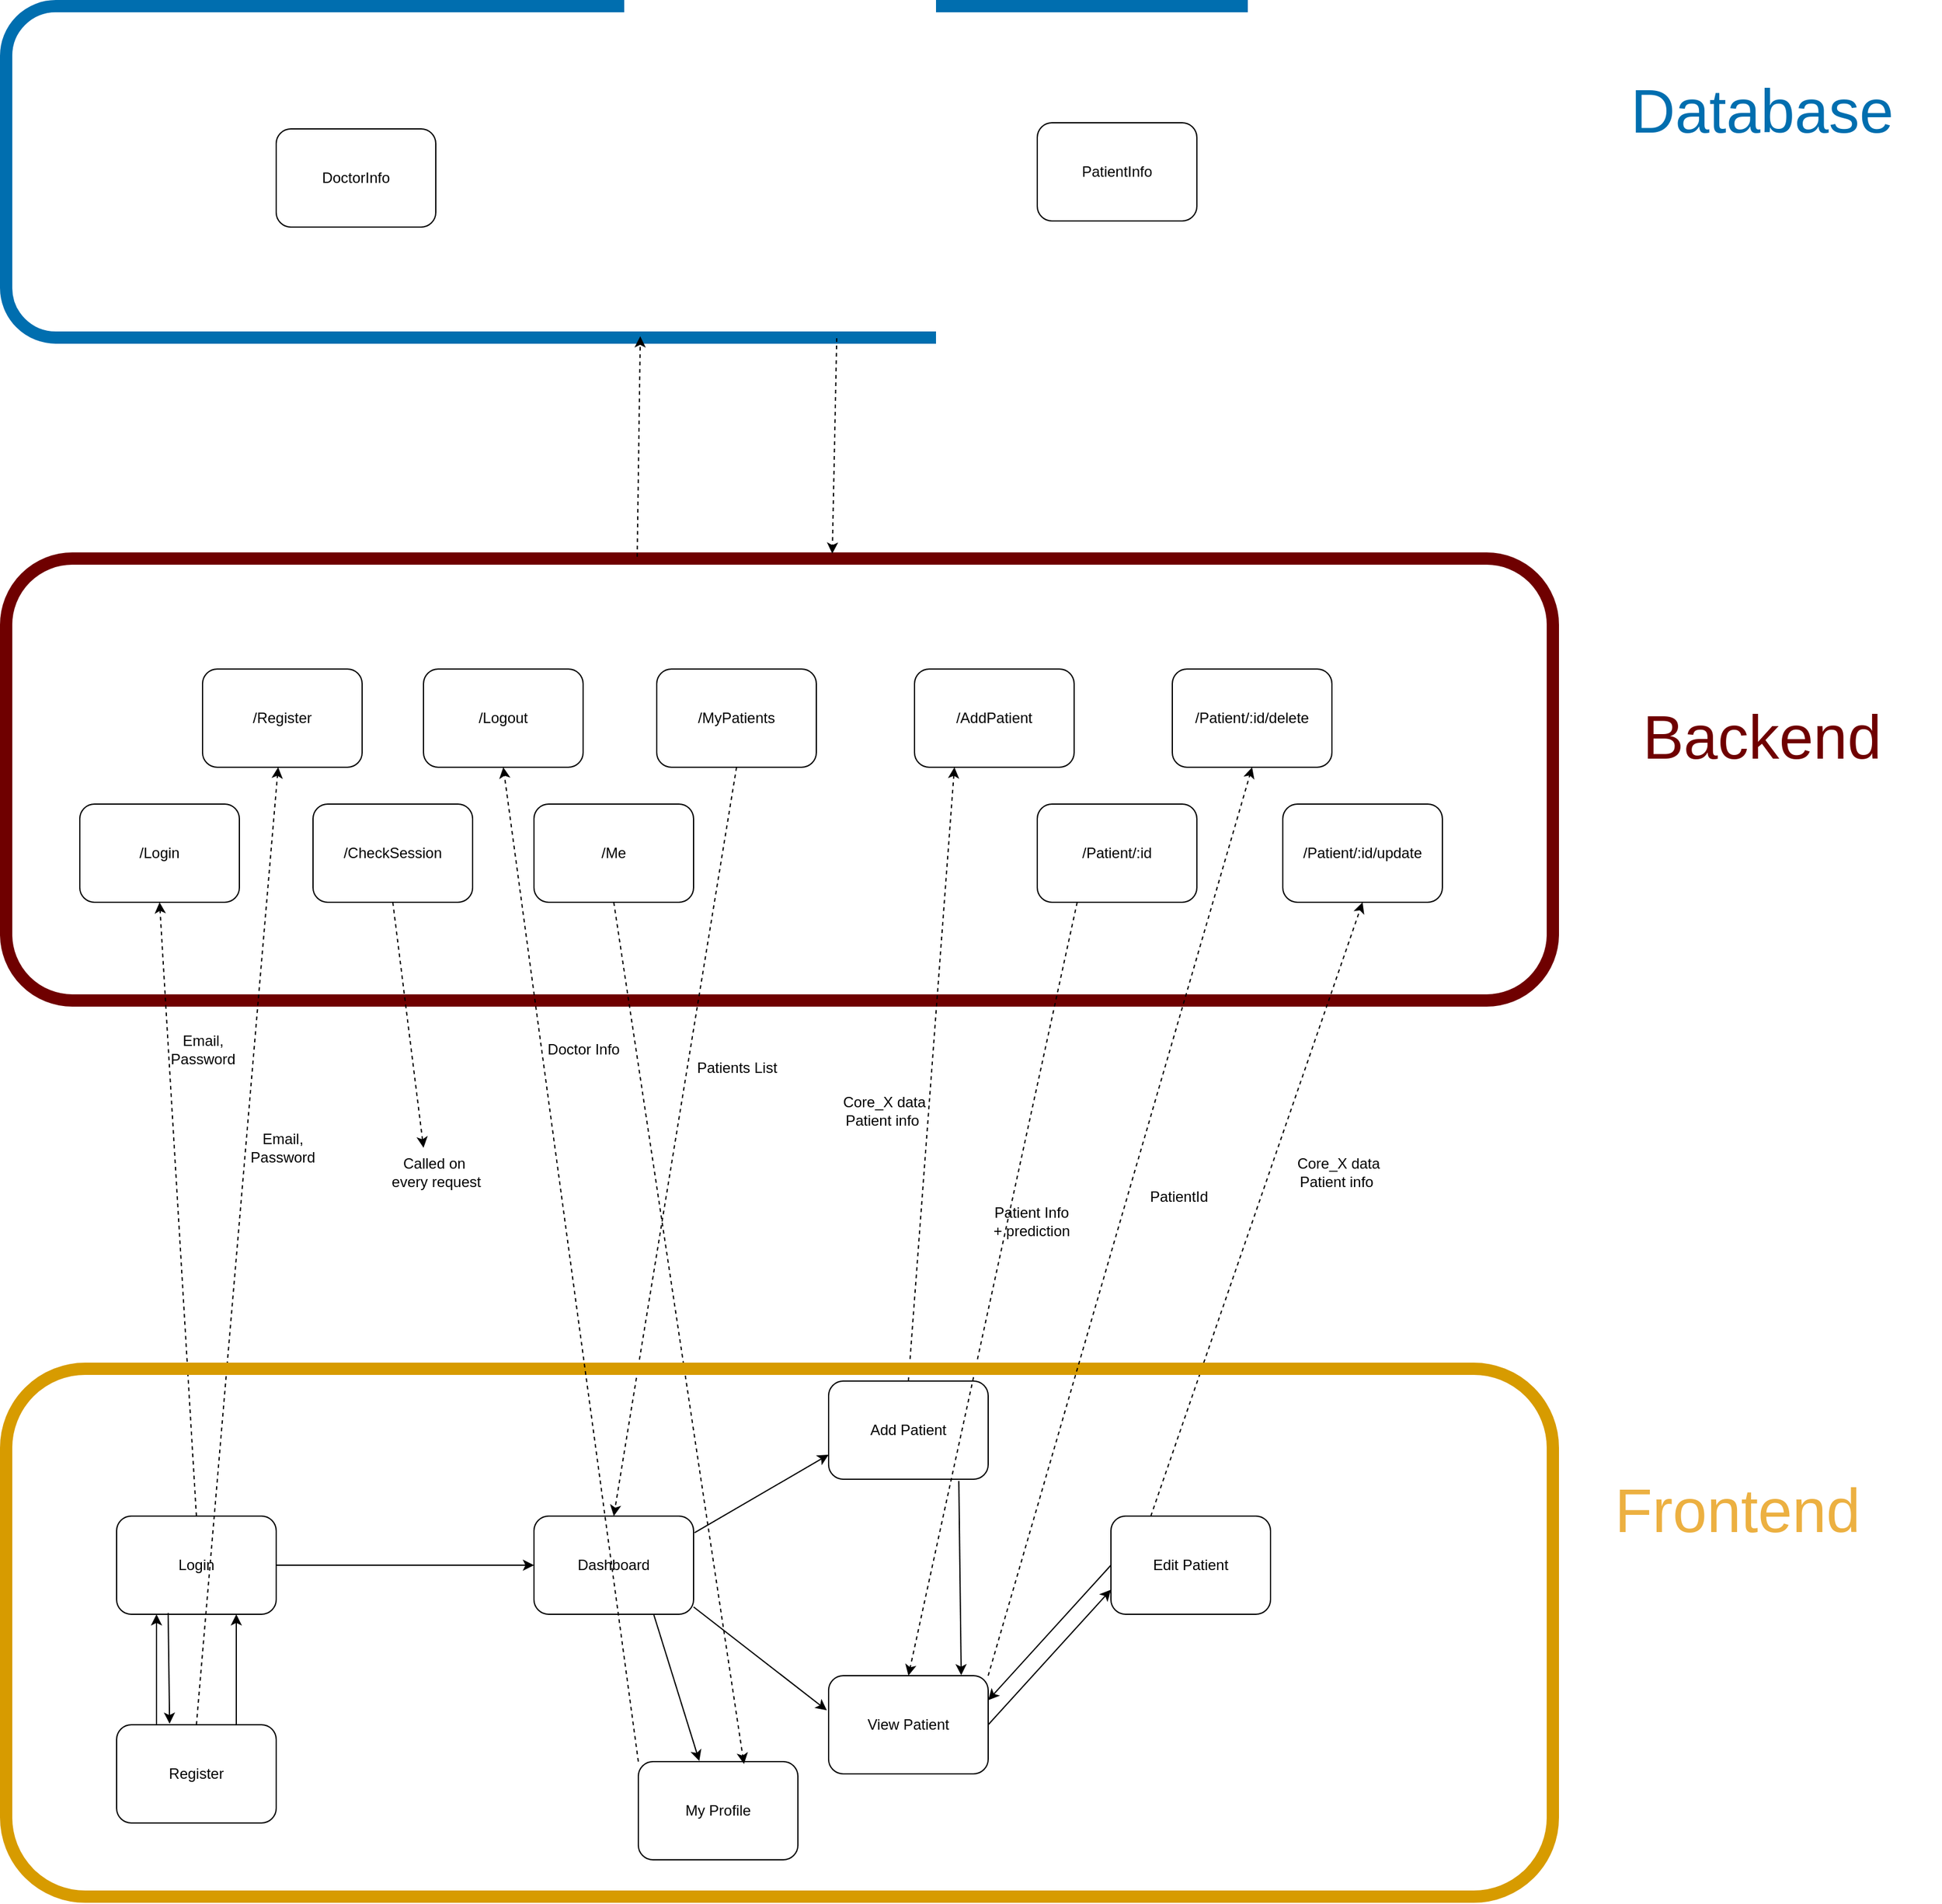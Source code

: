 <mxfile version="26.0.8">
  <diagram name="Page-1" id="Ujbwj95MNwFOvTW-vX64">
    <mxGraphModel dx="2565" dy="2570" grid="1" gridSize="10" guides="1" tooltips="1" connect="1" arrows="1" fold="1" page="1" pageScale="1" pageWidth="850" pageHeight="1100" math="0" shadow="0">
      <root>
        <mxCell id="0" />
        <mxCell id="1" parent="0" />
        <mxCell id="ppyI8dV4X2BFpjyLbfqM-2" value="Login" style="rounded=1;whiteSpace=wrap;html=1;" vertex="1" parent="1">
          <mxGeometry x="180" y="560" width="130" height="80" as="geometry" />
        </mxCell>
        <mxCell id="ppyI8dV4X2BFpjyLbfqM-3" value="Register" style="rounded=1;whiteSpace=wrap;html=1;" vertex="1" parent="1">
          <mxGeometry x="180" y="730" width="130" height="80" as="geometry" />
        </mxCell>
        <mxCell id="ppyI8dV4X2BFpjyLbfqM-4" value="Dashboard" style="rounded=1;whiteSpace=wrap;html=1;" vertex="1" parent="1">
          <mxGeometry x="520" y="560" width="130" height="80" as="geometry" />
        </mxCell>
        <mxCell id="ppyI8dV4X2BFpjyLbfqM-5" value="" style="endArrow=classic;html=1;rounded=0;exitX=1;exitY=0.5;exitDx=0;exitDy=0;entryX=0;entryY=0.5;entryDx=0;entryDy=0;" edge="1" parent="1" source="ppyI8dV4X2BFpjyLbfqM-2" target="ppyI8dV4X2BFpjyLbfqM-4">
          <mxGeometry width="50" height="50" relative="1" as="geometry">
            <mxPoint x="410" y="620" as="sourcePoint" />
            <mxPoint x="460" y="570" as="targetPoint" />
          </mxGeometry>
        </mxCell>
        <mxCell id="ppyI8dV4X2BFpjyLbfqM-6" value="" style="endArrow=classic;html=1;rounded=0;exitX=0.75;exitY=0;exitDx=0;exitDy=0;entryX=0.75;entryY=1;entryDx=0;entryDy=0;" edge="1" parent="1" source="ppyI8dV4X2BFpjyLbfqM-3" target="ppyI8dV4X2BFpjyLbfqM-2">
          <mxGeometry width="50" height="50" relative="1" as="geometry">
            <mxPoint x="320" y="610" as="sourcePoint" />
            <mxPoint x="540" y="700" as="targetPoint" />
          </mxGeometry>
        </mxCell>
        <mxCell id="ppyI8dV4X2BFpjyLbfqM-8" value="qqq" style="rounded=1;whiteSpace=wrap;html=1;fillColor=none;strokeColor=#6F0000;fontColor=#ffffff;strokeWidth=10;" vertex="1" parent="1">
          <mxGeometry x="90" y="-220" width="1260" height="360" as="geometry" />
        </mxCell>
        <mxCell id="ppyI8dV4X2BFpjyLbfqM-9" value="" style="endArrow=classic;html=1;rounded=0;exitX=0.5;exitY=0;exitDx=0;exitDy=0;dashed=1;" edge="1" parent="1" source="ppyI8dV4X2BFpjyLbfqM-3" target="ppyI8dV4X2BFpjyLbfqM-47">
          <mxGeometry width="50" height="50" relative="1" as="geometry">
            <mxPoint x="310" y="360" as="sourcePoint" />
            <mxPoint x="530" y="450" as="targetPoint" />
          </mxGeometry>
        </mxCell>
        <mxCell id="ppyI8dV4X2BFpjyLbfqM-10" value="Email,&lt;div&gt;Password&lt;/div&gt;" style="text;html=1;align=center;verticalAlign=middle;resizable=0;points=[];autosize=1;strokeColor=none;fillColor=none;" vertex="1" parent="1">
          <mxGeometry x="275" y="240" width="80" height="40" as="geometry" />
        </mxCell>
        <mxCell id="ppyI8dV4X2BFpjyLbfqM-12" value="" style="endArrow=classic;html=1;rounded=0;exitX=0.25;exitY=0;exitDx=0;exitDy=0;entryX=0.25;entryY=1;entryDx=0;entryDy=0;" edge="1" parent="1" source="ppyI8dV4X2BFpjyLbfqM-3" target="ppyI8dV4X2BFpjyLbfqM-2">
          <mxGeometry width="50" height="50" relative="1" as="geometry">
            <mxPoint x="210" y="730" as="sourcePoint" />
            <mxPoint x="430" y="650" as="targetPoint" />
          </mxGeometry>
        </mxCell>
        <mxCell id="ppyI8dV4X2BFpjyLbfqM-13" value="" style="endArrow=none;html=1;rounded=0;exitX=0.332;exitY=-0.011;exitDx=0;exitDy=0;entryX=0.323;entryY=0.986;entryDx=0;entryDy=0;startArrow=classic;startFill=1;exitPerimeter=0;entryPerimeter=0;" edge="1" parent="1" source="ppyI8dV4X2BFpjyLbfqM-3" target="ppyI8dV4X2BFpjyLbfqM-2">
          <mxGeometry width="50" height="50" relative="1" as="geometry">
            <mxPoint x="223" y="730" as="sourcePoint" />
            <mxPoint x="223" y="640" as="targetPoint" />
          </mxGeometry>
        </mxCell>
        <mxCell id="ppyI8dV4X2BFpjyLbfqM-14" value="" style="endArrow=classic;html=1;rounded=0;exitX=0.5;exitY=0;exitDx=0;exitDy=0;entryX=0.5;entryY=1;entryDx=0;entryDy=0;dashed=1;" edge="1" parent="1" source="ppyI8dV4X2BFpjyLbfqM-2" target="ppyI8dV4X2BFpjyLbfqM-49">
          <mxGeometry width="50" height="50" relative="1" as="geometry">
            <mxPoint x="245" y="490" as="sourcePoint" />
            <mxPoint x="455" y="120" as="targetPoint" />
          </mxGeometry>
        </mxCell>
        <mxCell id="ppyI8dV4X2BFpjyLbfqM-15" value="Email,&lt;div&gt;Password&lt;/div&gt;" style="text;html=1;align=center;verticalAlign=middle;resizable=0;points=[];autosize=1;strokeColor=none;fillColor=none;" vertex="1" parent="1">
          <mxGeometry x="210" y="160" width="80" height="40" as="geometry" />
        </mxCell>
        <mxCell id="ppyI8dV4X2BFpjyLbfqM-16" value="Add Patient" style="rounded=1;whiteSpace=wrap;html=1;" vertex="1" parent="1">
          <mxGeometry x="760" y="450" width="130" height="80" as="geometry" />
        </mxCell>
        <mxCell id="ppyI8dV4X2BFpjyLbfqM-17" value="" style="endArrow=classic;html=1;rounded=0;exitX=1.006;exitY=0.17;exitDx=0;exitDy=0;entryX=0;entryY=0.75;entryDx=0;entryDy=0;exitPerimeter=0;" edge="1" parent="1" source="ppyI8dV4X2BFpjyLbfqM-4" target="ppyI8dV4X2BFpjyLbfqM-16">
          <mxGeometry width="50" height="50" relative="1" as="geometry">
            <mxPoint x="310" y="520" as="sourcePoint" />
            <mxPoint x="530" y="610" as="targetPoint" />
          </mxGeometry>
        </mxCell>
        <mxCell id="ppyI8dV4X2BFpjyLbfqM-18" value="" style="endArrow=classic;html=1;rounded=0;exitX=0.5;exitY=0;exitDx=0;exitDy=0;entryX=0.25;entryY=1;entryDx=0;entryDy=0;dashed=1;" edge="1" parent="1" source="ppyI8dV4X2BFpjyLbfqM-16" target="ppyI8dV4X2BFpjyLbfqM-54">
          <mxGeometry width="50" height="50" relative="1" as="geometry">
            <mxPoint x="245" y="490" as="sourcePoint" />
            <mxPoint x="455" y="120" as="targetPoint" />
          </mxGeometry>
        </mxCell>
        <mxCell id="ppyI8dV4X2BFpjyLbfqM-19" value="Core_X data&lt;div&gt;Patient info&amp;nbsp;&lt;/div&gt;" style="text;html=1;align=center;verticalAlign=middle;resizable=0;points=[];autosize=1;strokeColor=none;fillColor=none;" vertex="1" parent="1">
          <mxGeometry x="760" y="210" width="90" height="40" as="geometry" />
        </mxCell>
        <mxCell id="ppyI8dV4X2BFpjyLbfqM-20" value="q" style="rounded=1;whiteSpace=wrap;html=1;fillColor=none;fontColor=#ffffff;strokeColor=#006EAF;strokeWidth=10;" vertex="1" parent="1">
          <mxGeometry x="90" y="-670" width="1260" height="270" as="geometry" />
        </mxCell>
        <mxCell id="ppyI8dV4X2BFpjyLbfqM-21" value="" style="endArrow=classic;html=1;rounded=0;exitX=0.408;exitY=-0.004;exitDx=0;exitDy=0;entryX=0.41;entryY=0.996;entryDx=0;entryDy=0;dashed=1;exitPerimeter=0;entryPerimeter=0;" edge="1" parent="1" source="ppyI8dV4X2BFpjyLbfqM-8" target="ppyI8dV4X2BFpjyLbfqM-20">
          <mxGeometry width="50" height="50" relative="1" as="geometry">
            <mxPoint x="420" y="110" as="sourcePoint" />
            <mxPoint x="630" y="-260" as="targetPoint" />
          </mxGeometry>
        </mxCell>
        <mxCell id="ppyI8dV4X2BFpjyLbfqM-22" value="" style="endArrow=classic;html=1;rounded=0;dashed=1;exitX=0.537;exitY=1.002;exitDx=0;exitDy=0;exitPerimeter=0;" edge="1" parent="1" source="ppyI8dV4X2BFpjyLbfqM-20">
          <mxGeometry width="50" height="50" relative="1" as="geometry">
            <mxPoint x="763" y="-401" as="sourcePoint" />
            <mxPoint x="763" y="-224" as="targetPoint" />
          </mxGeometry>
        </mxCell>
        <mxCell id="ppyI8dV4X2BFpjyLbfqM-23" value="" style="endArrow=classic;html=1;rounded=0;exitX=0.5;exitY=1;exitDx=0;exitDy=0;entryX=0.5;entryY=0;entryDx=0;entryDy=0;dashed=1;" edge="1" parent="1" source="ppyI8dV4X2BFpjyLbfqM-52" target="ppyI8dV4X2BFpjyLbfqM-4">
          <mxGeometry width="50" height="50" relative="1" as="geometry">
            <mxPoint x="570" y="470" as="sourcePoint" />
            <mxPoint x="780" y="100" as="targetPoint" />
          </mxGeometry>
        </mxCell>
        <mxCell id="ppyI8dV4X2BFpjyLbfqM-24" value="Patients List" style="text;html=1;align=center;verticalAlign=middle;resizable=0;points=[];autosize=1;strokeColor=none;fillColor=none;" vertex="1" parent="1">
          <mxGeometry x="640" y="180" width="90" height="30" as="geometry" />
        </mxCell>
        <mxCell id="ppyI8dV4X2BFpjyLbfqM-25" value="" style="endArrow=classic;html=1;rounded=0;exitX=1.006;exitY=0.17;exitDx=0;exitDy=0;exitPerimeter=0;entryX=-0.011;entryY=0.353;entryDx=0;entryDy=0;entryPerimeter=0;" edge="1" parent="1" target="ppyI8dV4X2BFpjyLbfqM-26">
          <mxGeometry width="50" height="50" relative="1" as="geometry">
            <mxPoint x="650" y="634" as="sourcePoint" />
            <mxPoint x="749" y="690" as="targetPoint" />
          </mxGeometry>
        </mxCell>
        <mxCell id="ppyI8dV4X2BFpjyLbfqM-26" value="View Patient" style="rounded=1;whiteSpace=wrap;html=1;" vertex="1" parent="1">
          <mxGeometry x="760" y="690" width="130" height="80" as="geometry" />
        </mxCell>
        <mxCell id="ppyI8dV4X2BFpjyLbfqM-27" value="" style="endArrow=classic;html=1;rounded=0;exitX=0.25;exitY=1;exitDx=0;exitDy=0;entryX=0.5;entryY=0;entryDx=0;entryDy=0;dashed=1;" edge="1" parent="1" source="ppyI8dV4X2BFpjyLbfqM-55" target="ppyI8dV4X2BFpjyLbfqM-26">
          <mxGeometry width="50" height="50" relative="1" as="geometry">
            <mxPoint x="729" y="320" as="sourcePoint" />
            <mxPoint x="710" y="119" as="targetPoint" />
          </mxGeometry>
        </mxCell>
        <mxCell id="ppyI8dV4X2BFpjyLbfqM-29" value="Patient Info&lt;div&gt;+ prediction&lt;/div&gt;" style="text;html=1;align=center;verticalAlign=middle;resizable=0;points=[];autosize=1;strokeColor=none;fillColor=none;" vertex="1" parent="1">
          <mxGeometry x="880" y="300" width="90" height="40" as="geometry" />
        </mxCell>
        <mxCell id="ppyI8dV4X2BFpjyLbfqM-31" value="" style="endArrow=classic;html=1;rounded=0;exitX=0.816;exitY=1.017;exitDx=0;exitDy=0;entryX=0.831;entryY=-0.004;entryDx=0;entryDy=0;exitPerimeter=0;entryPerimeter=0;" edge="1" parent="1" source="ppyI8dV4X2BFpjyLbfqM-16" target="ppyI8dV4X2BFpjyLbfqM-26">
          <mxGeometry width="50" height="50" relative="1" as="geometry">
            <mxPoint x="830" y="594" as="sourcePoint" />
            <mxPoint x="929" y="550" as="targetPoint" />
          </mxGeometry>
        </mxCell>
        <mxCell id="ppyI8dV4X2BFpjyLbfqM-32" value="" style="endArrow=classic;html=1;rounded=0;exitX=0.75;exitY=1;exitDx=0;exitDy=0;entryX=0.382;entryY=-0.006;entryDx=0;entryDy=0;entryPerimeter=0;" edge="1" parent="1" source="ppyI8dV4X2BFpjyLbfqM-4" target="ppyI8dV4X2BFpjyLbfqM-33">
          <mxGeometry width="50" height="50" relative="1" as="geometry">
            <mxPoint x="571" y="720" as="sourcePoint" />
            <mxPoint x="620" y="730" as="targetPoint" />
          </mxGeometry>
        </mxCell>
        <mxCell id="ppyI8dV4X2BFpjyLbfqM-33" value="My Profile" style="rounded=1;whiteSpace=wrap;html=1;" vertex="1" parent="1">
          <mxGeometry x="605" y="760" width="130" height="80" as="geometry" />
        </mxCell>
        <mxCell id="ppyI8dV4X2BFpjyLbfqM-34" value="" style="endArrow=classic;html=1;rounded=0;exitX=0.5;exitY=1;exitDx=0;exitDy=0;entryX=0.662;entryY=0.025;entryDx=0;entryDy=0;dashed=1;entryPerimeter=0;" edge="1" parent="1" source="ppyI8dV4X2BFpjyLbfqM-53" target="ppyI8dV4X2BFpjyLbfqM-33">
          <mxGeometry width="50" height="50" relative="1" as="geometry">
            <mxPoint x="698" y="141.5" as="sourcePoint" />
            <mxPoint x="680" y="428.5" as="targetPoint" />
          </mxGeometry>
        </mxCell>
        <mxCell id="ppyI8dV4X2BFpjyLbfqM-35" value="Doctor Info" style="text;html=1;align=center;verticalAlign=middle;resizable=0;points=[];autosize=1;strokeColor=none;fillColor=none;" vertex="1" parent="1">
          <mxGeometry x="520" y="165" width="80" height="30" as="geometry" />
        </mxCell>
        <mxCell id="ppyI8dV4X2BFpjyLbfqM-36" value="Edit Patient" style="rounded=1;whiteSpace=wrap;html=1;" vertex="1" parent="1">
          <mxGeometry x="990" y="560" width="130" height="80" as="geometry" />
        </mxCell>
        <mxCell id="ppyI8dV4X2BFpjyLbfqM-37" value="" style="endArrow=classic;html=1;rounded=0;exitX=1;exitY=0.5;exitDx=0;exitDy=0;entryX=0;entryY=0.75;entryDx=0;entryDy=0;" edge="1" parent="1" source="ppyI8dV4X2BFpjyLbfqM-26" target="ppyI8dV4X2BFpjyLbfqM-36">
          <mxGeometry width="50" height="50" relative="1" as="geometry">
            <mxPoint x="866" y="561" as="sourcePoint" />
            <mxPoint x="868" y="670" as="targetPoint" />
          </mxGeometry>
        </mxCell>
        <mxCell id="ppyI8dV4X2BFpjyLbfqM-39" value="" style="endArrow=classic;html=1;rounded=0;exitX=0.25;exitY=0;exitDx=0;exitDy=0;entryX=0.5;entryY=1;entryDx=0;entryDy=0;dashed=1;" edge="1" parent="1" source="ppyI8dV4X2BFpjyLbfqM-36" target="ppyI8dV4X2BFpjyLbfqM-56">
          <mxGeometry width="50" height="50" relative="1" as="geometry">
            <mxPoint x="1039" y="414" as="sourcePoint" />
            <mxPoint x="1020" y="213" as="targetPoint" />
          </mxGeometry>
        </mxCell>
        <mxCell id="ppyI8dV4X2BFpjyLbfqM-40" value="Core_X data&lt;div&gt;Patient info&amp;nbsp;&lt;/div&gt;" style="text;html=1;align=center;verticalAlign=middle;resizable=0;points=[];autosize=1;strokeColor=none;fillColor=none;" vertex="1" parent="1">
          <mxGeometry x="1130" y="260" width="90" height="40" as="geometry" />
        </mxCell>
        <mxCell id="ppyI8dV4X2BFpjyLbfqM-44" value="" style="rounded=1;whiteSpace=wrap;html=1;fillColor=none;strokeColor=#d79b00;strokeWidth=10;" vertex="1" parent="1">
          <mxGeometry x="90" y="440" width="1260" height="430" as="geometry" />
        </mxCell>
        <mxCell id="ppyI8dV4X2BFpjyLbfqM-41" value="" style="endArrow=classic;html=1;rounded=0;entryX=1;entryY=0.25;entryDx=0;entryDy=0;exitX=0;exitY=0.5;exitDx=0;exitDy=0;" edge="1" parent="1" source="ppyI8dV4X2BFpjyLbfqM-36" target="ppyI8dV4X2BFpjyLbfqM-26">
          <mxGeometry width="50" height="50" relative="1" as="geometry">
            <mxPoint x="990" y="590" as="sourcePoint" />
            <mxPoint x="1000" y="640" as="targetPoint" />
          </mxGeometry>
        </mxCell>
        <mxCell id="ppyI8dV4X2BFpjyLbfqM-45" value="&lt;font style=&quot;font-size: 50px;&quot;&gt;Frontend&lt;/font&gt;" style="text;html=1;align=center;verticalAlign=middle;resizable=0;points=[];autosize=1;strokeColor=none;fillColor=none;fontColor=#ECB041;" vertex="1" parent="1">
          <mxGeometry x="1390" y="520" width="220" height="70" as="geometry" />
        </mxCell>
        <mxCell id="ppyI8dV4X2BFpjyLbfqM-46" value="&lt;font style=&quot;font-size: 50px;&quot;&gt;Backend&lt;/font&gt;" style="text;html=1;align=center;verticalAlign=middle;resizable=0;points=[];autosize=1;strokeColor=none;fillColor=none;fontColor=#6F0000;" vertex="1" parent="1">
          <mxGeometry x="1410" y="-110" width="220" height="70" as="geometry" />
        </mxCell>
        <mxCell id="ppyI8dV4X2BFpjyLbfqM-47" value="/Register" style="rounded=1;whiteSpace=wrap;html=1;" vertex="1" parent="1">
          <mxGeometry x="250" y="-130" width="130" height="80" as="geometry" />
        </mxCell>
        <mxCell id="ppyI8dV4X2BFpjyLbfqM-49" value="/Login" style="rounded=1;whiteSpace=wrap;html=1;" vertex="1" parent="1">
          <mxGeometry x="150" y="-20" width="130" height="80" as="geometry" />
        </mxCell>
        <mxCell id="ppyI8dV4X2BFpjyLbfqM-50" value="/Logout" style="rounded=1;whiteSpace=wrap;html=1;" vertex="1" parent="1">
          <mxGeometry x="430" y="-130" width="130" height="80" as="geometry" />
        </mxCell>
        <mxCell id="ppyI8dV4X2BFpjyLbfqM-51" value="/CheckSession" style="rounded=1;whiteSpace=wrap;html=1;" vertex="1" parent="1">
          <mxGeometry x="340" y="-20" width="130" height="80" as="geometry" />
        </mxCell>
        <mxCell id="ppyI8dV4X2BFpjyLbfqM-52" value="/MyPatients" style="rounded=1;whiteSpace=wrap;html=1;" vertex="1" parent="1">
          <mxGeometry x="620" y="-130" width="130" height="80" as="geometry" />
        </mxCell>
        <mxCell id="ppyI8dV4X2BFpjyLbfqM-53" value="/Me" style="rounded=1;whiteSpace=wrap;html=1;" vertex="1" parent="1">
          <mxGeometry x="520" y="-20" width="130" height="80" as="geometry" />
        </mxCell>
        <mxCell id="ppyI8dV4X2BFpjyLbfqM-54" value="/AddPatient" style="rounded=1;whiteSpace=wrap;html=1;" vertex="1" parent="1">
          <mxGeometry x="830" y="-130" width="130" height="80" as="geometry" />
        </mxCell>
        <mxCell id="ppyI8dV4X2BFpjyLbfqM-55" value="/Patient/:id" style="rounded=1;whiteSpace=wrap;html=1;" vertex="1" parent="1">
          <mxGeometry x="930" y="-20" width="130" height="80" as="geometry" />
        </mxCell>
        <mxCell id="ppyI8dV4X2BFpjyLbfqM-56" value="/Patient/:id/update" style="rounded=1;whiteSpace=wrap;html=1;" vertex="1" parent="1">
          <mxGeometry x="1130" y="-20" width="130" height="80" as="geometry" />
        </mxCell>
        <mxCell id="ppyI8dV4X2BFpjyLbfqM-57" value="/Patient/:id/delete" style="rounded=1;whiteSpace=wrap;html=1;" vertex="1" parent="1">
          <mxGeometry x="1040" y="-130" width="130" height="80" as="geometry" />
        </mxCell>
        <mxCell id="ppyI8dV4X2BFpjyLbfqM-58" value="DoctorInfo" style="rounded=1;whiteSpace=wrap;html=1;" vertex="1" parent="1">
          <mxGeometry x="310" y="-570" width="130" height="80" as="geometry" />
        </mxCell>
        <mxCell id="ppyI8dV4X2BFpjyLbfqM-59" value="PatientInfo" style="rounded=1;whiteSpace=wrap;html=1;" vertex="1" parent="1">
          <mxGeometry x="930" y="-575" width="130" height="80" as="geometry" />
        </mxCell>
        <mxCell id="ppyI8dV4X2BFpjyLbfqM-60" value="&lt;font style=&quot;font-size: 50px;&quot;&gt;Database&lt;/font&gt;" style="text;html=1;align=center;verticalAlign=middle;resizable=0;points=[];autosize=1;strokeColor=none;fillColor=none;fontColor=#006EAF;" vertex="1" parent="1">
          <mxGeometry x="1400" y="-620" width="240" height="70" as="geometry" />
        </mxCell>
        <mxCell id="ppyI8dV4X2BFpjyLbfqM-61" value="" style="shape=image;verticalLabelPosition=bottom;labelBackgroundColor=default;verticalAlign=top;aspect=fixed;imageAspect=0;image=https://brandlogos.net/wp-content/uploads/2017/05/mysql-logo_brandlogos.net_fqzvv-512x349.png;" vertex="1" parent="1">
          <mxGeometry x="1443.36" y="-550" width="166.64" height="113.59" as="geometry" />
        </mxCell>
        <mxCell id="ppyI8dV4X2BFpjyLbfqM-62" value="" style="shape=image;verticalLabelPosition=bottom;labelBackgroundColor=default;verticalAlign=top;aspect=fixed;imageAspect=0;image=https://upload.wikimedia.org/wikipedia/commons/thumb/1/1a/FastAPI_logo.svg/2560px-FastAPI_logo.svg.png;" vertex="1" parent="1">
          <mxGeometry x="1380" y="-20" width="285.95" height="52.9" as="geometry" />
        </mxCell>
        <mxCell id="ppyI8dV4X2BFpjyLbfqM-63" value="" style="shape=image;verticalLabelPosition=bottom;labelBackgroundColor=default;verticalAlign=top;aspect=fixed;imageAspect=0;image=https://static-00.iconduck.com/assets.00/react-original-wordmark-icon-840x1024-vhmauxp6.png;" vertex="1" parent="1">
          <mxGeometry x="1420" y="605" width="160" height="195.05" as="geometry" />
        </mxCell>
        <mxCell id="ppyI8dV4X2BFpjyLbfqM-64" value="" style="endArrow=classic;html=1;rounded=0;exitX=0;exitY=0;exitDx=0;exitDy=0;entryX=0.5;entryY=1;entryDx=0;entryDy=0;dashed=1;" edge="1" parent="1" source="ppyI8dV4X2BFpjyLbfqM-33" target="ppyI8dV4X2BFpjyLbfqM-50">
          <mxGeometry width="50" height="50" relative="1" as="geometry">
            <mxPoint x="595" y="70" as="sourcePoint" />
            <mxPoint x="701" y="772" as="targetPoint" />
          </mxGeometry>
        </mxCell>
        <mxCell id="ppyI8dV4X2BFpjyLbfqM-65" value="" style="endArrow=classic;html=1;rounded=0;exitX=0.5;exitY=1;exitDx=0;exitDy=0;dashed=1;" edge="1" parent="1" source="ppyI8dV4X2BFpjyLbfqM-51">
          <mxGeometry width="50" height="50" relative="1" as="geometry">
            <mxPoint x="560" y="910" as="sourcePoint" />
            <mxPoint x="430" y="260" as="targetPoint" />
          </mxGeometry>
        </mxCell>
        <mxCell id="ppyI8dV4X2BFpjyLbfqM-66" value="Called on&amp;nbsp;&lt;div&gt;every request&lt;/div&gt;" style="text;html=1;align=center;verticalAlign=middle;resizable=0;points=[];autosize=1;strokeColor=none;fillColor=none;" vertex="1" parent="1">
          <mxGeometry x="390" y="260" width="100" height="40" as="geometry" />
        </mxCell>
        <mxCell id="ppyI8dV4X2BFpjyLbfqM-67" value="" style="endArrow=classic;html=1;rounded=0;entryX=0.5;entryY=1;entryDx=0;entryDy=0;dashed=1;exitX=1;exitY=0;exitDx=0;exitDy=0;" edge="1" parent="1" source="ppyI8dV4X2BFpjyLbfqM-26" target="ppyI8dV4X2BFpjyLbfqM-57">
          <mxGeometry width="50" height="50" relative="1" as="geometry">
            <mxPoint x="1010" y="360" as="sourcePoint" />
            <mxPoint x="835" y="700" as="targetPoint" />
          </mxGeometry>
        </mxCell>
        <mxCell id="ppyI8dV4X2BFpjyLbfqM-68" value="PatientId" style="text;html=1;align=center;verticalAlign=middle;resizable=0;points=[];autosize=1;strokeColor=none;fillColor=none;" vertex="1" parent="1">
          <mxGeometry x="1010" y="285" width="70" height="30" as="geometry" />
        </mxCell>
      </root>
    </mxGraphModel>
  </diagram>
</mxfile>
